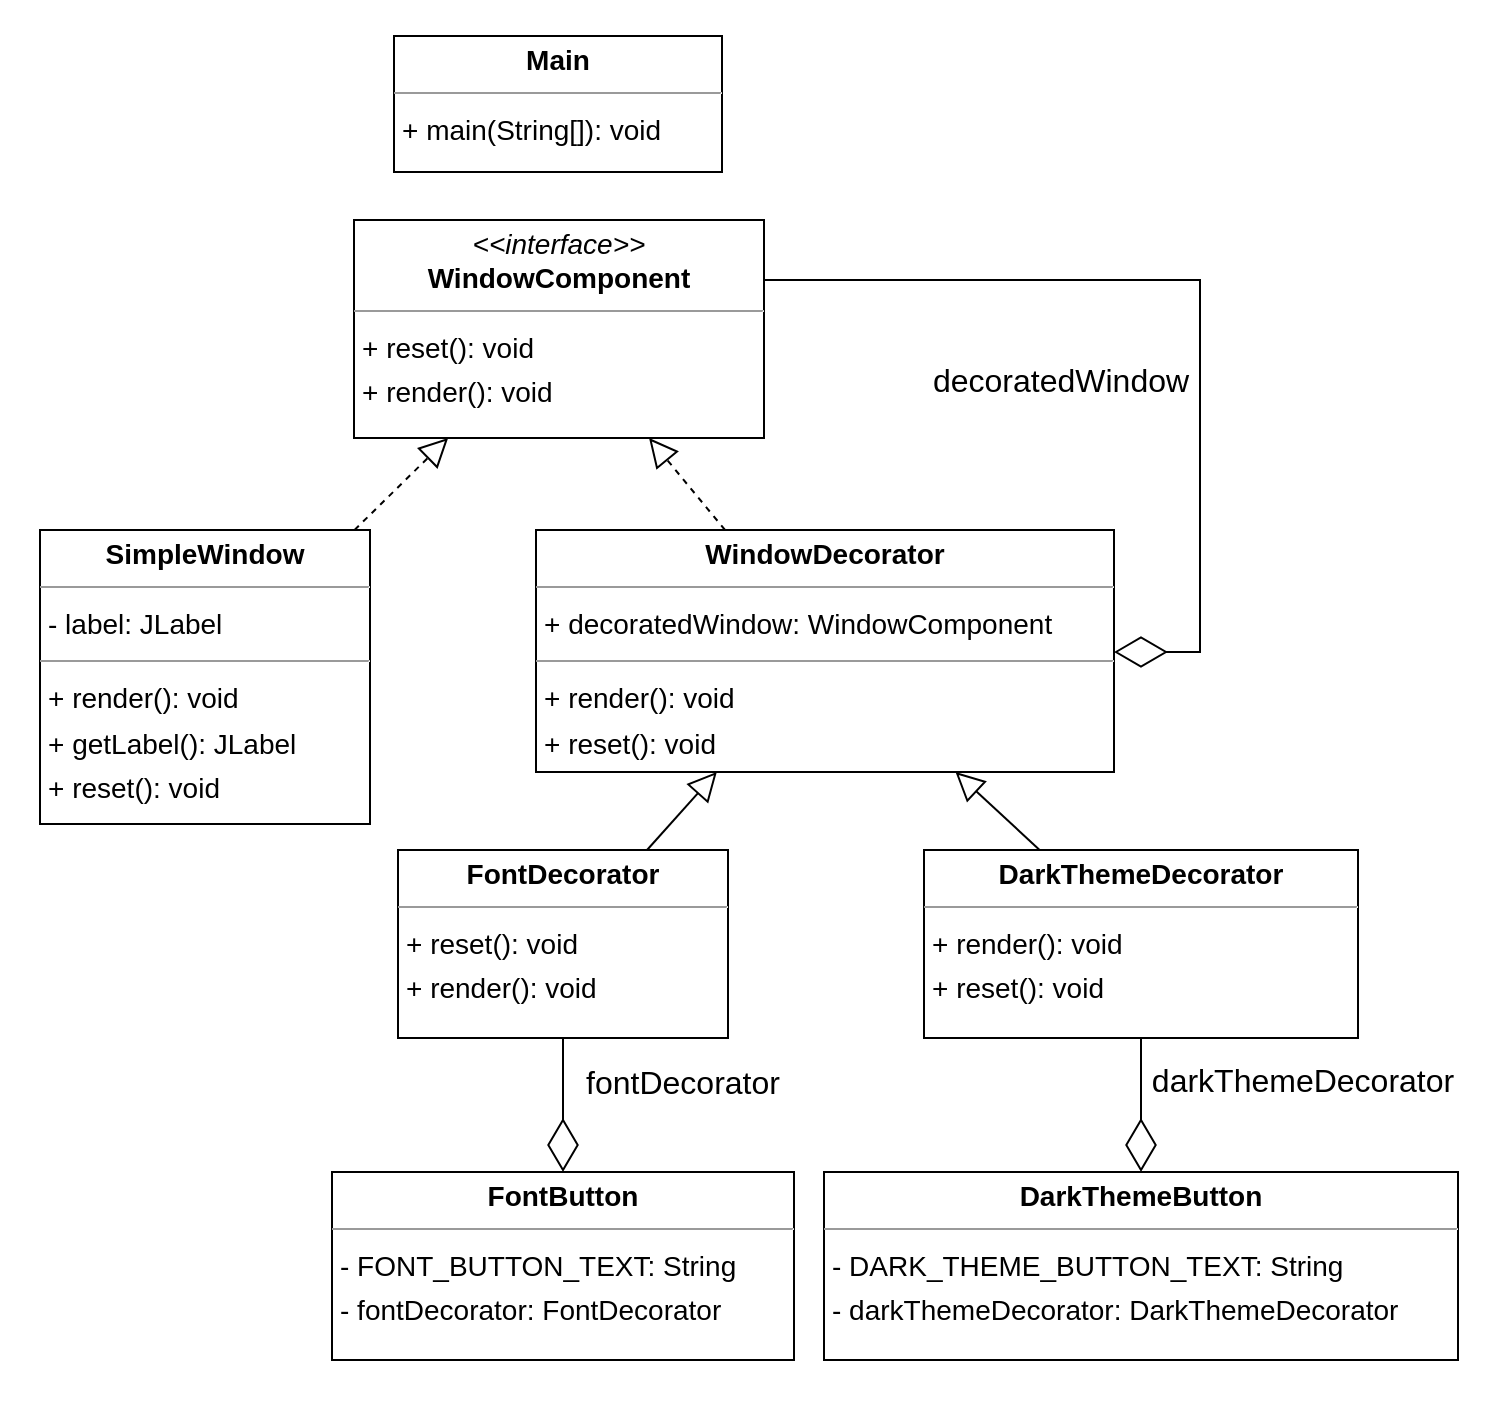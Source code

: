 <mxfile version="21.2.8" type="device">
  <diagram id="OJAJsdgc1seTAdFwksuV" name="Page-1">
    <mxGraphModel dx="2234" dy="1406" grid="1" gridSize="10" guides="1" tooltips="1" connect="1" arrows="1" fold="1" page="0" pageScale="1" pageWidth="827" pageHeight="1169" background="none" math="0" shadow="0">
      <root>
        <mxCell id="0" />
        <mxCell id="1" parent="0" />
        <mxCell id="node6" value="&lt;p style=&quot;margin:0px;margin-top:4px;text-align:center;&quot;&gt;&lt;b&gt;DarkThemeButton&lt;/b&gt;&lt;/p&gt;&lt;hr size=&quot;1&quot;/&gt;&lt;p style=&quot;margin:0 0 0 4px;line-height:1.6;&quot;&gt;- DARK_THEME_BUTTON_TEXT: String&lt;br/&gt;- darkThemeDecorator: DarkThemeDecorator&lt;/p&gt;" style="verticalAlign=top;align=left;overflow=fill;fontSize=14;fontFamily=Helvetica;html=1;rounded=0;shadow=0;comic=0;labelBackgroundColor=none;strokeWidth=1;" parent="1" vertex="1">
          <mxGeometry x="-18" y="486" width="317" height="94" as="geometry" />
        </mxCell>
        <mxCell id="node3" value="&lt;p style=&quot;margin:0px;margin-top:4px;text-align:center;&quot;&gt;&lt;b&gt;DarkThemeDecorator&lt;/b&gt;&lt;/p&gt;&lt;hr size=&quot;1&quot;/&gt;&lt;p style=&quot;margin:0 0 0 4px;line-height:1.6;&quot;&gt;+ render(): void&lt;br/&gt;+ reset(): void&lt;/p&gt;" style="verticalAlign=top;align=left;overflow=fill;fontSize=14;fontFamily=Helvetica;html=1;rounded=0;shadow=0;comic=0;labelBackgroundColor=none;strokeWidth=1;" parent="1" vertex="1">
          <mxGeometry x="32" y="325" width="217" height="94" as="geometry" />
        </mxCell>
        <mxCell id="node5" value="&lt;p style=&quot;margin:0px;margin-top:4px;text-align:center;&quot;&gt;&lt;b&gt;FontButton&lt;/b&gt;&lt;/p&gt;&lt;hr size=&quot;1&quot;/&gt;&lt;p style=&quot;margin:0 0 0 4px;line-height:1.6;&quot;&gt;- FONT_BUTTON_TEXT: String&lt;br/&gt;- fontDecorator: FontDecorator&lt;/p&gt;" style="verticalAlign=top;align=left;overflow=fill;fontSize=14;fontFamily=Helvetica;html=1;rounded=0;shadow=0;comic=0;labelBackgroundColor=none;strokeWidth=1;" parent="1" vertex="1">
          <mxGeometry x="-264" y="486" width="231" height="94" as="geometry" />
        </mxCell>
        <mxCell id="node0" value="&lt;p style=&quot;margin:0px;margin-top:4px;text-align:center;&quot;&gt;&lt;b&gt;FontDecorator&lt;/b&gt;&lt;/p&gt;&lt;hr size=&quot;1&quot;/&gt;&lt;p style=&quot;margin:0 0 0 4px;line-height:1.6;&quot;&gt;+ reset(): void&lt;br/&gt;+ render(): void&lt;/p&gt;" style="verticalAlign=top;align=left;overflow=fill;fontSize=14;fontFamily=Helvetica;html=1;rounded=0;shadow=0;comic=0;labelBackgroundColor=none;strokeWidth=1;" parent="1" vertex="1">
          <mxGeometry x="-231" y="325" width="165" height="94" as="geometry" />
        </mxCell>
        <mxCell id="node7" value="&lt;p style=&quot;margin:0px;margin-top:4px;text-align:center;&quot;&gt;&lt;b&gt;Main&lt;/b&gt;&lt;/p&gt;&lt;hr size=&quot;1&quot;/&gt;&lt;p style=&quot;margin:0 0 0 4px;line-height:1.6;&quot;&gt;+ main(String[]): void&lt;/p&gt;" style="verticalAlign=top;align=left;overflow=fill;fontSize=14;fontFamily=Helvetica;html=1;rounded=0;shadow=0;comic=0;labelBackgroundColor=none;strokeWidth=1;" parent="1" vertex="1">
          <mxGeometry x="-233" y="-82" width="164" height="68" as="geometry" />
        </mxCell>
        <mxCell id="node4" value="&lt;p style=&quot;margin:0px;margin-top:4px;text-align:center;&quot;&gt;&lt;b&gt;SimpleWindow&lt;/b&gt;&lt;/p&gt;&lt;hr size=&quot;1&quot;/&gt;&lt;p style=&quot;margin:0 0 0 4px;line-height:1.6;&quot;&gt;- label: JLabel&lt;/p&gt;&lt;hr size=&quot;1&quot;/&gt;&lt;p style=&quot;margin:0 0 0 4px;line-height:1.6;&quot;&gt;+ render(): void&lt;br/&gt;+ getLabel(): JLabel&lt;br/&gt;+ reset(): void&lt;/p&gt;" style="verticalAlign=top;align=left;overflow=fill;fontSize=14;fontFamily=Helvetica;html=1;rounded=0;shadow=0;comic=0;labelBackgroundColor=none;strokeWidth=1;" parent="1" vertex="1">
          <mxGeometry x="-410" y="165" width="165" height="147" as="geometry" />
        </mxCell>
        <mxCell id="node1" value="&lt;p style=&quot;margin:0px;margin-top:4px;text-align:center;&quot;&gt;&lt;i&gt;&amp;lt;&amp;lt;interface&amp;gt;&amp;gt;&lt;/i&gt;&lt;br/&gt;&lt;b&gt;WindowComponent&lt;/b&gt;&lt;/p&gt;&lt;hr size=&quot;1&quot;/&gt;&lt;p style=&quot;margin:0 0 0 4px;line-height:1.6;&quot;&gt;+ reset(): void&lt;br/&gt;+ render(): void&lt;/p&gt;" style="verticalAlign=top;align=left;overflow=fill;fontSize=14;fontFamily=Helvetica;html=1;rounded=0;shadow=0;comic=0;labelBackgroundColor=none;strokeWidth=1;" parent="1" vertex="1">
          <mxGeometry x="-253" y="10" width="205" height="109" as="geometry" />
        </mxCell>
        <mxCell id="node2" value="&lt;p style=&quot;margin:0px;margin-top:4px;text-align:center;&quot;&gt;&lt;b&gt;WindowDecorator&lt;/b&gt;&lt;/p&gt;&lt;hr size=&quot;1&quot;/&gt;&lt;p style=&quot;margin:0 0 0 4px;line-height:1.6;&quot;&gt;+ decoratedWindow: WindowComponent&lt;/p&gt;&lt;hr size=&quot;1&quot;/&gt;&lt;p style=&quot;margin:0 0 0 4px;line-height:1.6;&quot;&gt;+ render(): void&lt;br/&gt;+ reset(): void&lt;/p&gt;" style="verticalAlign=top;align=left;overflow=fill;fontSize=14;fontFamily=Helvetica;html=1;rounded=0;shadow=0;comic=0;labelBackgroundColor=none;strokeWidth=1;" parent="1" vertex="1">
          <mxGeometry x="-162" y="165" width="289" height="121" as="geometry" />
        </mxCell>
        <mxCell id="edge3" value="" style="html=1;rounded=1;dashed=0;startArrow=none;endArrow=block;endSize=12;strokeColor=#000000;endFill=0;" parent="1" source="node3" target="node2" edge="1">
          <mxGeometry width="50" height="50" relative="1" as="geometry" />
        </mxCell>
        <mxCell id="edge1" value="" style="html=1;rounded=1;dashed=0;startArrow=none;endArrow=block;endSize=12;strokeColor=default;endFill=0;" parent="1" source="node0" target="node2" edge="1">
          <mxGeometry width="50" height="50" relative="1" as="geometry" />
        </mxCell>
        <mxCell id="edge2" value="" style="html=1;rounded=1;dashed=1;startArrow=none;endArrow=block;endSize=12;strokeColor=#000000;endFill=0;" parent="1" source="node4" target="node1" edge="1">
          <mxGeometry width="50" height="50" relative="1" as="geometry" />
        </mxCell>
        <mxCell id="edge0" value="" style="html=1;rounded=1;dashed=1;startArrow=none;endArrow=block;endSize=12;strokeColor=#000000;endFill=0;" parent="1" source="node2" target="node1" edge="1">
          <mxGeometry width="50" height="50" relative="1" as="geometry" />
        </mxCell>
        <mxCell id="ehPq6ux_dWR9MkycgxFS-2" value="" style="endArrow=diamondThin;endFill=0;endSize=24;html=1;rounded=0;fontSize=12;edgeStyle=orthogonalEdgeStyle;" edge="1" parent="1" source="node1" target="node2">
          <mxGeometry width="160" relative="1" as="geometry">
            <mxPoint x="130" y="20" as="sourcePoint" />
            <mxPoint x="290" y="20" as="targetPoint" />
            <Array as="points">
              <mxPoint x="170" y="40" />
              <mxPoint x="170" y="226" />
            </Array>
          </mxGeometry>
        </mxCell>
        <mxCell id="ehPq6ux_dWR9MkycgxFS-7" value="decoratedWindow" style="edgeLabel;html=1;align=center;verticalAlign=middle;resizable=0;points=[];fontSize=16;" vertex="1" connectable="0" parent="ehPq6ux_dWR9MkycgxFS-2">
          <mxGeometry x="-0.432" y="3" relative="1" as="geometry">
            <mxPoint x="21" y="53" as="offset" />
          </mxGeometry>
        </mxCell>
        <mxCell id="ehPq6ux_dWR9MkycgxFS-3" value="" style="endArrow=diamondThin;endFill=0;endSize=24;html=1;rounded=0;fontSize=12;" edge="1" parent="1" source="node3" target="node6">
          <mxGeometry width="160" relative="1" as="geometry">
            <mxPoint x="160" y="60" as="sourcePoint" />
            <mxPoint x="335" y="246" as="targetPoint" />
          </mxGeometry>
        </mxCell>
        <mxCell id="ehPq6ux_dWR9MkycgxFS-6" value="darkThemeDecorator" style="edgeLabel;html=1;align=center;verticalAlign=middle;resizable=0;points=[];fontSize=16;" vertex="1" connectable="0" parent="ehPq6ux_dWR9MkycgxFS-3">
          <mxGeometry x="-0.492" y="-2" relative="1" as="geometry">
            <mxPoint x="82" y="4" as="offset" />
          </mxGeometry>
        </mxCell>
        <mxCell id="ehPq6ux_dWR9MkycgxFS-4" value="" style="endArrow=diamondThin;endFill=0;endSize=24;html=1;rounded=0;fontSize=12;" edge="1" parent="1" source="node0" target="node5">
          <mxGeometry width="160" relative="1" as="geometry">
            <mxPoint x="151" y="429" as="sourcePoint" />
            <mxPoint x="151" y="496" as="targetPoint" />
          </mxGeometry>
        </mxCell>
        <mxCell id="ehPq6ux_dWR9MkycgxFS-5" value="fontDecorator" style="edgeLabel;html=1;align=center;verticalAlign=middle;resizable=0;points=[];fontSize=16;" vertex="1" connectable="0" parent="ehPq6ux_dWR9MkycgxFS-4">
          <mxGeometry x="-0.343" y="4" relative="1" as="geometry">
            <mxPoint x="55" as="offset" />
          </mxGeometry>
        </mxCell>
        <mxCell id="ehPq6ux_dWR9MkycgxFS-8" value="" style="rounded=0;whiteSpace=wrap;html=1;fontSize=16;fillColor=none;strokeColor=none;" vertex="1" parent="1">
          <mxGeometry x="-430" y="-100" width="750" height="700" as="geometry" />
        </mxCell>
      </root>
    </mxGraphModel>
  </diagram>
</mxfile>
